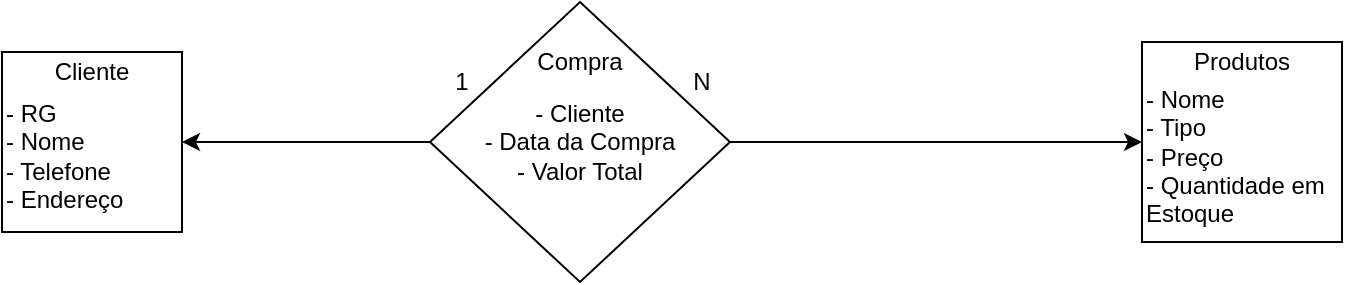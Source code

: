 <mxfile version="21.7.5" type="github">
  <diagram name="Página-1" id="vqIrUY_rwokZF_1zu7V1">
    <mxGraphModel dx="880" dy="521" grid="1" gridSize="10" guides="1" tooltips="1" connect="1" arrows="1" fold="1" page="1" pageScale="1" pageWidth="827" pageHeight="1169" math="0" shadow="0">
      <root>
        <mxCell id="0" />
        <mxCell id="1" parent="0" />
        <mxCell id="-bEHwGGBQ361ID0Da9Ga-1" value="&lt;br&gt;- RG&lt;br&gt;- Nome&lt;br&gt;- Telefone&lt;br&gt;- Endereço" style="whiteSpace=wrap;html=1;aspect=fixed;align=left;" parent="1" vertex="1">
          <mxGeometry x="50" y="55" width="90" height="90" as="geometry" />
        </mxCell>
        <mxCell id="-bEHwGGBQ361ID0Da9Ga-3" value="Cliente" style="text;html=1;strokeColor=none;fillColor=none;align=center;verticalAlign=middle;whiteSpace=wrap;rounded=0;" parent="1" vertex="1">
          <mxGeometry x="65" y="50" width="60" height="30" as="geometry" />
        </mxCell>
        <mxCell id="-bEHwGGBQ361ID0Da9Ga-8" style="edgeStyle=orthogonalEdgeStyle;rounded=0;orthogonalLoop=1;jettySize=auto;html=1;" parent="1" source="-bEHwGGBQ361ID0Da9Ga-7" target="-bEHwGGBQ361ID0Da9Ga-9" edge="1">
          <mxGeometry relative="1" as="geometry">
            <mxPoint x="340" y="105" as="targetPoint" />
          </mxGeometry>
        </mxCell>
        <mxCell id="MAvULO3bnhE5ZWJ0Uj2u-7" style="edgeStyle=orthogonalEdgeStyle;rounded=0;orthogonalLoop=1;jettySize=auto;html=1;entryX=1;entryY=0.5;entryDx=0;entryDy=0;" edge="1" parent="1" source="-bEHwGGBQ361ID0Da9Ga-7" target="-bEHwGGBQ361ID0Da9Ga-1">
          <mxGeometry relative="1" as="geometry" />
        </mxCell>
        <mxCell id="-bEHwGGBQ361ID0Da9Ga-7" value="- Cliente&lt;br&gt;- Data da Compra&lt;br&gt;- Valor Total" style="rhombus;whiteSpace=wrap;html=1;" parent="1" vertex="1">
          <mxGeometry x="264" y="30" width="150" height="140" as="geometry" />
        </mxCell>
        <mxCell id="-bEHwGGBQ361ID0Da9Ga-9" value="&lt;br&gt;- Nome&lt;br&gt;- Tipo&lt;br&gt;- Preço&lt;br&gt;- Quantidade em Estoque" style="whiteSpace=wrap;html=1;aspect=fixed;align=left;" parent="1" vertex="1">
          <mxGeometry x="620" y="50" width="100" height="100" as="geometry" />
        </mxCell>
        <mxCell id="-bEHwGGBQ361ID0Da9Ga-10" value="Produtos" style="text;html=1;strokeColor=none;fillColor=none;align=center;verticalAlign=middle;whiteSpace=wrap;rounded=0;" parent="1" vertex="1">
          <mxGeometry x="640" y="40" width="60" height="40" as="geometry" />
        </mxCell>
        <mxCell id="-bEHwGGBQ361ID0Da9Ga-12" value="1" style="text;html=1;strokeColor=none;fillColor=none;align=center;verticalAlign=middle;whiteSpace=wrap;rounded=0;" parent="1" vertex="1">
          <mxGeometry x="250" y="55" width="60" height="30" as="geometry" />
        </mxCell>
        <mxCell id="MAvULO3bnhE5ZWJ0Uj2u-6" value="Compra" style="text;html=1;strokeColor=none;fillColor=none;align=center;verticalAlign=middle;whiteSpace=wrap;rounded=0;" vertex="1" parent="1">
          <mxGeometry x="309" y="45" width="60" height="30" as="geometry" />
        </mxCell>
        <mxCell id="MAvULO3bnhE5ZWJ0Uj2u-9" value="N" style="text;html=1;strokeColor=none;fillColor=none;align=center;verticalAlign=middle;whiteSpace=wrap;rounded=0;" vertex="1" parent="1">
          <mxGeometry x="370" y="55" width="60" height="30" as="geometry" />
        </mxCell>
      </root>
    </mxGraphModel>
  </diagram>
</mxfile>
